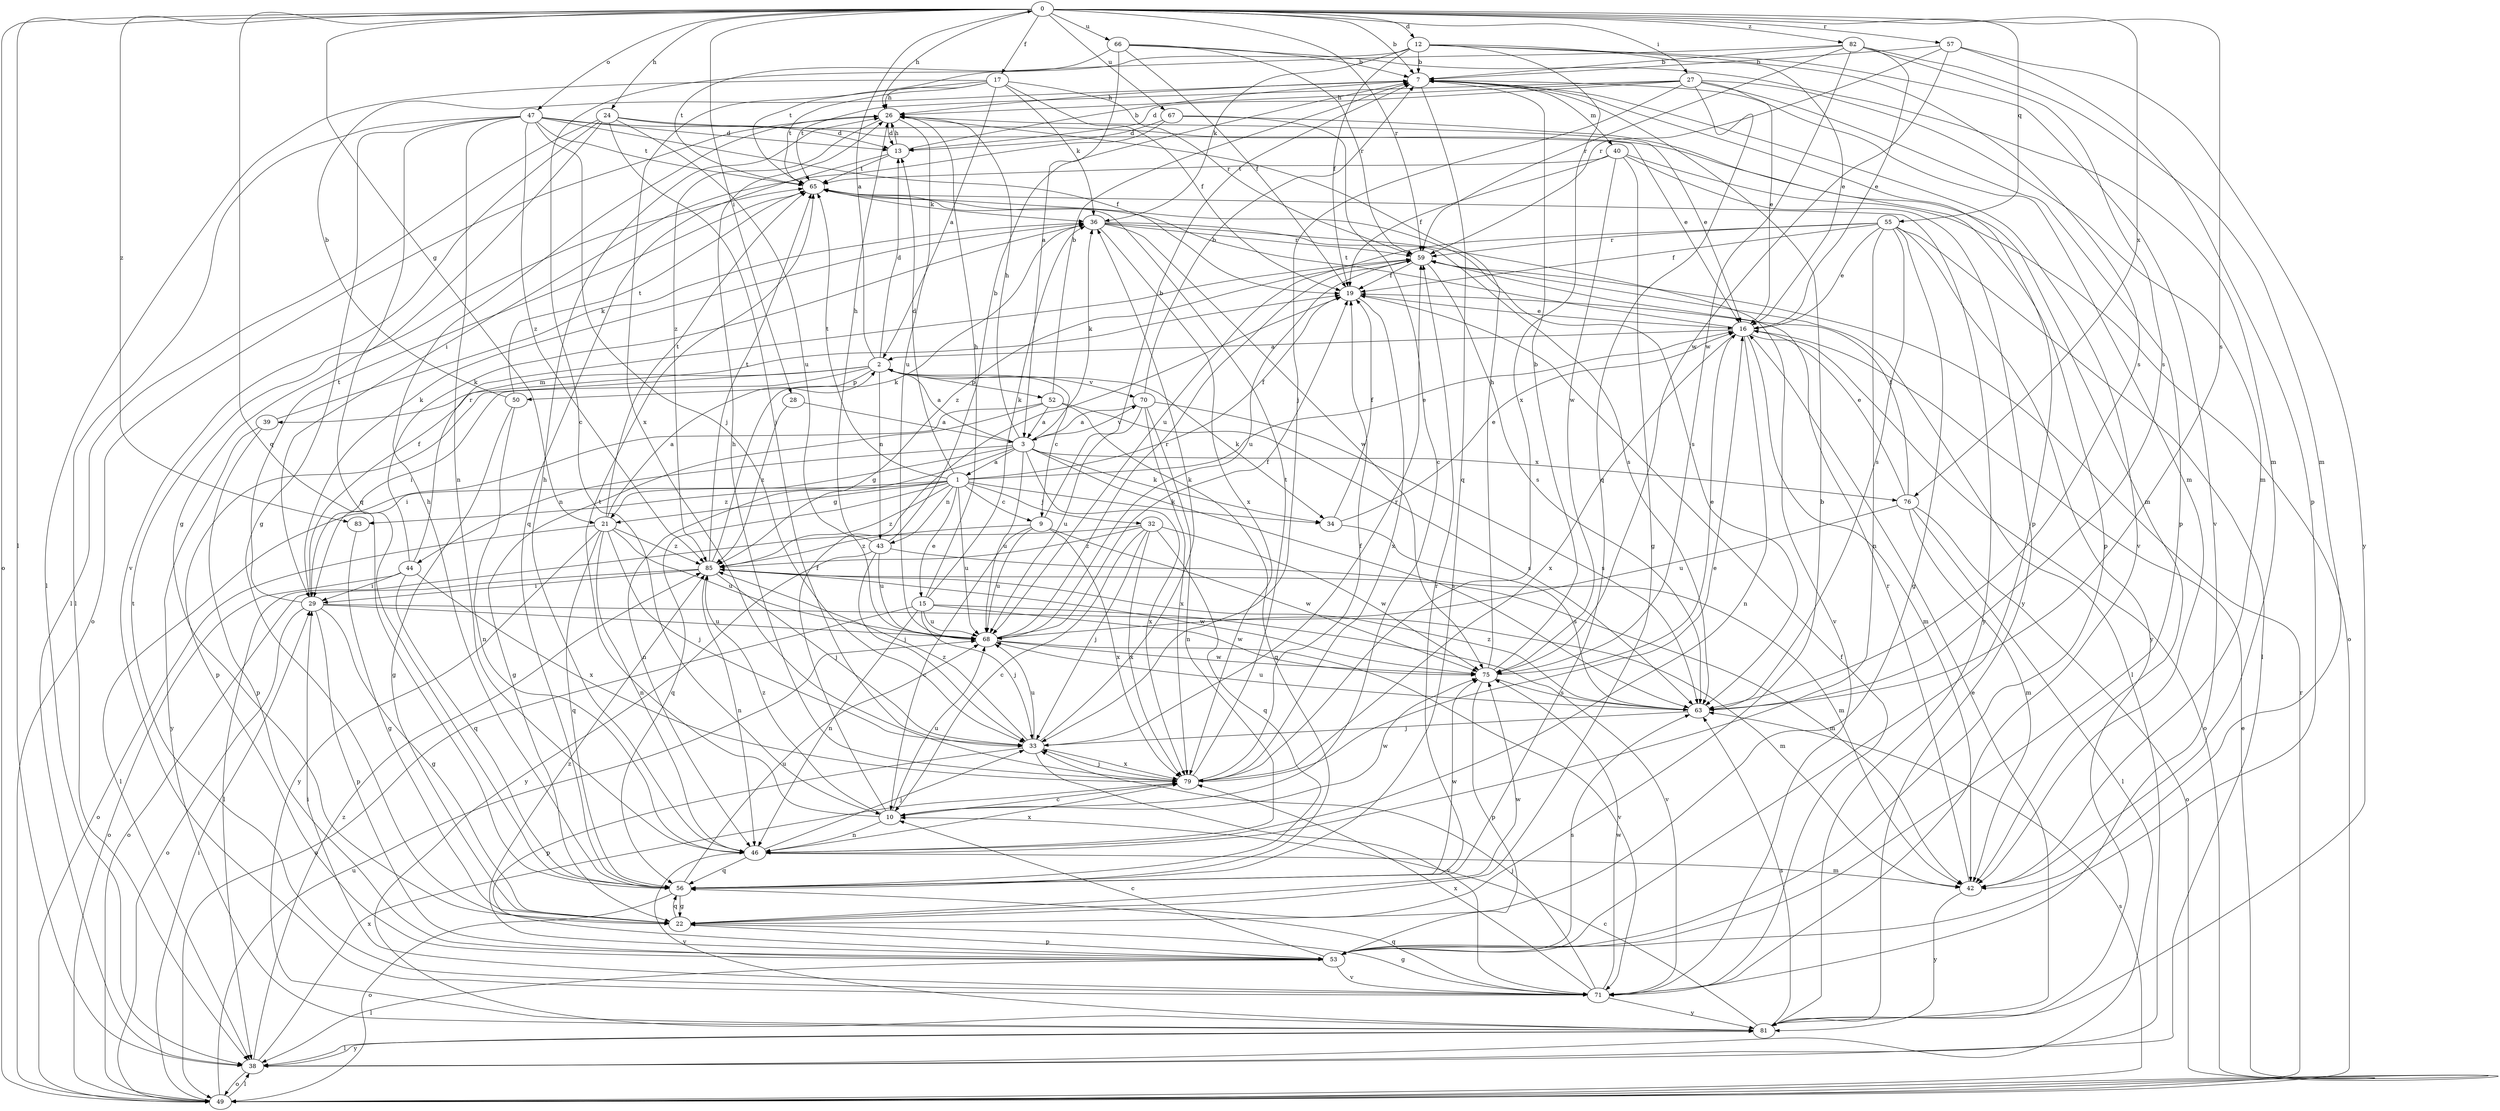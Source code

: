 strict digraph  {
0;
1;
2;
3;
7;
9;
10;
12;
13;
15;
16;
17;
19;
21;
22;
24;
26;
27;
28;
29;
32;
33;
34;
36;
38;
39;
40;
42;
43;
44;
46;
47;
49;
50;
52;
53;
55;
56;
57;
59;
63;
65;
66;
67;
68;
70;
71;
75;
76;
79;
81;
82;
83;
85;
0 -> 7  [label=b];
0 -> 12  [label=d];
0 -> 17  [label=f];
0 -> 21  [label=g];
0 -> 24  [label=h];
0 -> 26  [label=h];
0 -> 27  [label=i];
0 -> 28  [label=i];
0 -> 38  [label=l];
0 -> 47  [label=o];
0 -> 49  [label=o];
0 -> 55  [label=q];
0 -> 56  [label=q];
0 -> 57  [label=r];
0 -> 59  [label=r];
0 -> 63  [label=s];
0 -> 66  [label=u];
0 -> 67  [label=u];
0 -> 76  [label=x];
0 -> 82  [label=z];
0 -> 83  [label=z];
1 -> 9  [label=c];
1 -> 13  [label=d];
1 -> 15  [label=e];
1 -> 16  [label=e];
1 -> 19  [label=f];
1 -> 21  [label=g];
1 -> 32  [label=j];
1 -> 34  [label=k];
1 -> 38  [label=l];
1 -> 43  [label=n];
1 -> 56  [label=q];
1 -> 65  [label=t];
1 -> 68  [label=u];
1 -> 83  [label=z];
1 -> 85  [label=z];
2 -> 0  [label=a];
2 -> 9  [label=c];
2 -> 13  [label=d];
2 -> 29  [label=i];
2 -> 34  [label=k];
2 -> 39  [label=m];
2 -> 43  [label=n];
2 -> 50  [label=p];
2 -> 52  [label=p];
2 -> 53  [label=p];
2 -> 70  [label=v];
3 -> 1  [label=a];
3 -> 2  [label=a];
3 -> 21  [label=g];
3 -> 26  [label=h];
3 -> 34  [label=k];
3 -> 36  [label=k];
3 -> 44  [label=n];
3 -> 46  [label=n];
3 -> 63  [label=s];
3 -> 68  [label=u];
3 -> 70  [label=v];
3 -> 76  [label=x];
3 -> 79  [label=x];
7 -> 26  [label=h];
7 -> 40  [label=m];
7 -> 42  [label=m];
7 -> 53  [label=p];
7 -> 56  [label=q];
7 -> 71  [label=v];
9 -> 7  [label=b];
9 -> 10  [label=c];
9 -> 68  [label=u];
9 -> 75  [label=w];
9 -> 79  [label=x];
9 -> 85  [label=z];
10 -> 19  [label=f];
10 -> 46  [label=n];
10 -> 65  [label=t];
10 -> 68  [label=u];
10 -> 75  [label=w];
10 -> 85  [label=z];
12 -> 7  [label=b];
12 -> 10  [label=c];
12 -> 16  [label=e];
12 -> 19  [label=f];
12 -> 36  [label=k];
12 -> 63  [label=s];
12 -> 71  [label=v];
12 -> 79  [label=x];
13 -> 7  [label=b];
13 -> 26  [label=h];
13 -> 56  [label=q];
13 -> 65  [label=t];
15 -> 26  [label=h];
15 -> 33  [label=j];
15 -> 36  [label=k];
15 -> 46  [label=n];
15 -> 49  [label=o];
15 -> 68  [label=u];
15 -> 71  [label=v];
15 -> 75  [label=w];
16 -> 2  [label=a];
16 -> 42  [label=m];
16 -> 46  [label=n];
16 -> 49  [label=o];
16 -> 65  [label=t];
16 -> 79  [label=x];
17 -> 2  [label=a];
17 -> 19  [label=f];
17 -> 26  [label=h];
17 -> 36  [label=k];
17 -> 38  [label=l];
17 -> 59  [label=r];
17 -> 65  [label=t];
17 -> 79  [label=x];
19 -> 16  [label=e];
19 -> 79  [label=x];
21 -> 2  [label=a];
21 -> 33  [label=j];
21 -> 46  [label=n];
21 -> 49  [label=o];
21 -> 56  [label=q];
21 -> 65  [label=t];
21 -> 68  [label=u];
21 -> 81  [label=y];
21 -> 85  [label=z];
22 -> 7  [label=b];
22 -> 53  [label=p];
22 -> 56  [label=q];
22 -> 75  [label=w];
24 -> 13  [label=d];
24 -> 22  [label=g];
24 -> 33  [label=j];
24 -> 38  [label=l];
24 -> 42  [label=m];
24 -> 68  [label=u];
24 -> 71  [label=v];
26 -> 13  [label=d];
26 -> 16  [label=e];
26 -> 49  [label=o];
26 -> 68  [label=u];
26 -> 85  [label=z];
27 -> 13  [label=d];
27 -> 16  [label=e];
27 -> 26  [label=h];
27 -> 33  [label=j];
27 -> 42  [label=m];
27 -> 53  [label=p];
27 -> 56  [label=q];
27 -> 65  [label=t];
28 -> 3  [label=a];
28 -> 85  [label=z];
29 -> 19  [label=f];
29 -> 22  [label=g];
29 -> 36  [label=k];
29 -> 42  [label=m];
29 -> 49  [label=o];
29 -> 53  [label=p];
29 -> 65  [label=t];
29 -> 68  [label=u];
32 -> 10  [label=c];
32 -> 33  [label=j];
32 -> 38  [label=l];
32 -> 56  [label=q];
32 -> 75  [label=w];
32 -> 79  [label=x];
32 -> 85  [label=z];
33 -> 36  [label=k];
33 -> 53  [label=p];
33 -> 59  [label=r];
33 -> 68  [label=u];
33 -> 71  [label=v];
33 -> 79  [label=x];
33 -> 85  [label=z];
34 -> 16  [label=e];
34 -> 19  [label=f];
34 -> 63  [label=s];
36 -> 59  [label=r];
36 -> 63  [label=s];
36 -> 71  [label=v];
36 -> 75  [label=w];
36 -> 79  [label=x];
38 -> 49  [label=o];
38 -> 79  [label=x];
38 -> 81  [label=y];
38 -> 85  [label=z];
39 -> 36  [label=k];
39 -> 53  [label=p];
39 -> 81  [label=y];
40 -> 19  [label=f];
40 -> 22  [label=g];
40 -> 49  [label=o];
40 -> 65  [label=t];
40 -> 75  [label=w];
40 -> 81  [label=y];
42 -> 59  [label=r];
42 -> 81  [label=y];
43 -> 7  [label=b];
43 -> 26  [label=h];
43 -> 33  [label=j];
43 -> 42  [label=m];
43 -> 68  [label=u];
43 -> 81  [label=y];
44 -> 29  [label=i];
44 -> 36  [label=k];
44 -> 49  [label=o];
44 -> 56  [label=q];
44 -> 59  [label=r];
44 -> 79  [label=x];
46 -> 26  [label=h];
46 -> 33  [label=j];
46 -> 42  [label=m];
46 -> 56  [label=q];
46 -> 79  [label=x];
46 -> 81  [label=y];
47 -> 13  [label=d];
47 -> 16  [label=e];
47 -> 19  [label=f];
47 -> 22  [label=g];
47 -> 33  [label=j];
47 -> 38  [label=l];
47 -> 46  [label=n];
47 -> 56  [label=q];
47 -> 65  [label=t];
47 -> 85  [label=z];
49 -> 16  [label=e];
49 -> 29  [label=i];
49 -> 38  [label=l];
49 -> 59  [label=r];
49 -> 63  [label=s];
49 -> 68  [label=u];
50 -> 7  [label=b];
50 -> 22  [label=g];
50 -> 46  [label=n];
50 -> 65  [label=t];
52 -> 3  [label=a];
52 -> 7  [label=b];
52 -> 22  [label=g];
52 -> 29  [label=i];
52 -> 56  [label=q];
52 -> 63  [label=s];
53 -> 10  [label=c];
53 -> 38  [label=l];
53 -> 63  [label=s];
53 -> 71  [label=v];
53 -> 85  [label=z];
55 -> 16  [label=e];
55 -> 19  [label=f];
55 -> 22  [label=g];
55 -> 38  [label=l];
55 -> 46  [label=n];
55 -> 59  [label=r];
55 -> 63  [label=s];
55 -> 68  [label=u];
55 -> 81  [label=y];
56 -> 22  [label=g];
56 -> 26  [label=h];
56 -> 49  [label=o];
56 -> 59  [label=r];
56 -> 68  [label=u];
56 -> 75  [label=w];
57 -> 7  [label=b];
57 -> 53  [label=p];
57 -> 59  [label=r];
57 -> 75  [label=w];
57 -> 81  [label=y];
59 -> 19  [label=f];
59 -> 38  [label=l];
59 -> 63  [label=s];
59 -> 68  [label=u];
59 -> 85  [label=z];
63 -> 33  [label=j];
63 -> 68  [label=u];
63 -> 85  [label=z];
65 -> 36  [label=k];
65 -> 63  [label=s];
65 -> 81  [label=y];
66 -> 3  [label=a];
66 -> 7  [label=b];
66 -> 19  [label=f];
66 -> 42  [label=m];
66 -> 59  [label=r];
66 -> 65  [label=t];
67 -> 10  [label=c];
67 -> 13  [label=d];
67 -> 29  [label=i];
67 -> 53  [label=p];
68 -> 19  [label=f];
68 -> 59  [label=r];
68 -> 71  [label=v];
68 -> 75  [label=w];
70 -> 3  [label=a];
70 -> 7  [label=b];
70 -> 46  [label=n];
70 -> 63  [label=s];
70 -> 68  [label=u];
70 -> 79  [label=x];
71 -> 19  [label=f];
71 -> 22  [label=g];
71 -> 29  [label=i];
71 -> 33  [label=j];
71 -> 56  [label=q];
71 -> 65  [label=t];
71 -> 75  [label=w];
71 -> 79  [label=x];
71 -> 81  [label=y];
75 -> 7  [label=b];
75 -> 16  [label=e];
75 -> 26  [label=h];
75 -> 53  [label=p];
75 -> 63  [label=s];
76 -> 16  [label=e];
76 -> 19  [label=f];
76 -> 38  [label=l];
76 -> 42  [label=m];
76 -> 49  [label=o];
76 -> 68  [label=u];
79 -> 10  [label=c];
79 -> 16  [label=e];
79 -> 19  [label=f];
79 -> 26  [label=h];
79 -> 33  [label=j];
79 -> 65  [label=t];
81 -> 10  [label=c];
81 -> 16  [label=e];
81 -> 38  [label=l];
81 -> 63  [label=s];
82 -> 7  [label=b];
82 -> 16  [label=e];
82 -> 42  [label=m];
82 -> 59  [label=r];
82 -> 63  [label=s];
82 -> 65  [label=t];
82 -> 75  [label=w];
83 -> 22  [label=g];
85 -> 29  [label=i];
85 -> 33  [label=j];
85 -> 36  [label=k];
85 -> 42  [label=m];
85 -> 46  [label=n];
85 -> 49  [label=o];
85 -> 65  [label=t];
85 -> 75  [label=w];
}
